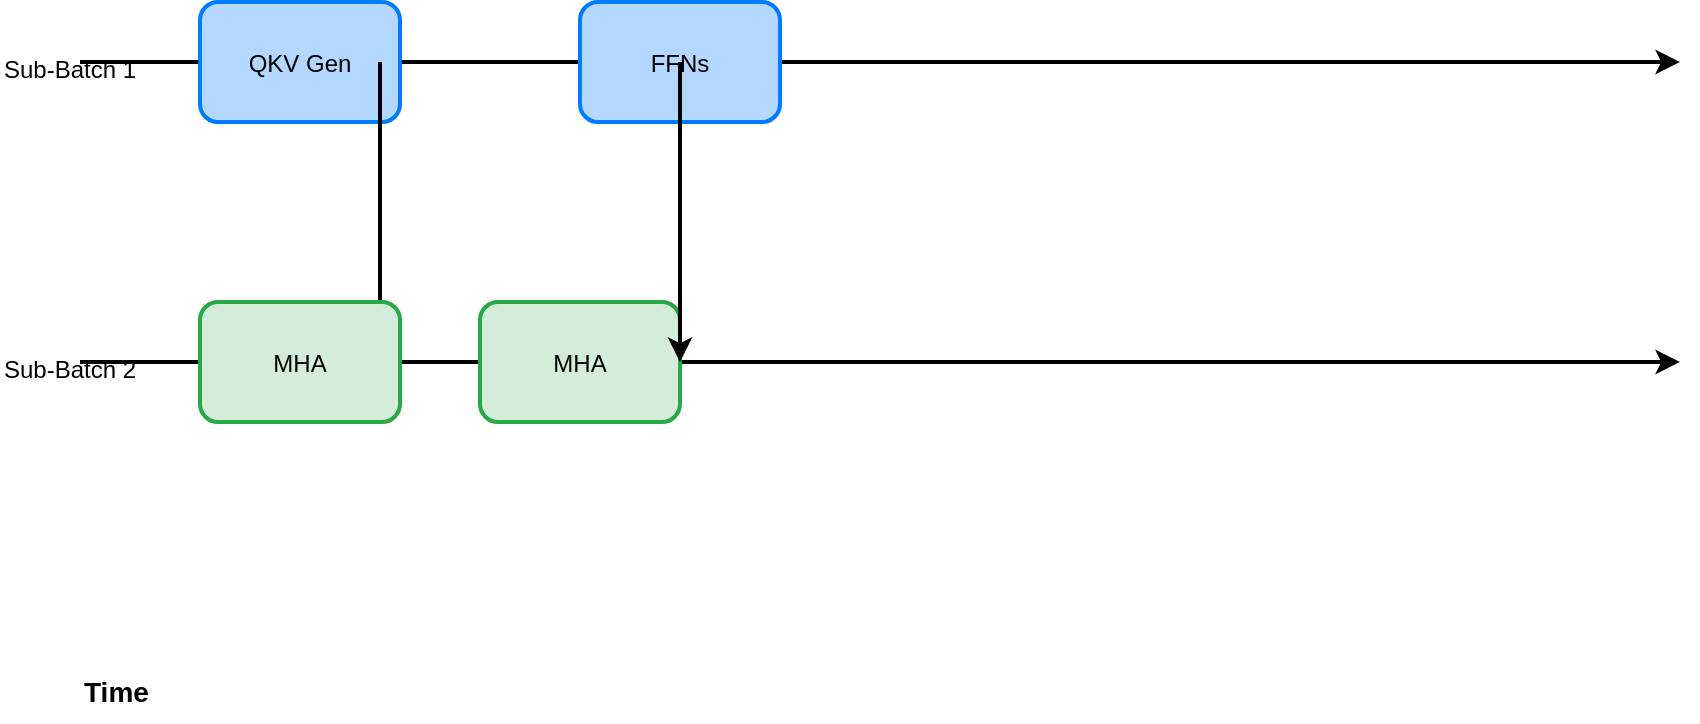 <mxfile>
    <diagram id="ierlRl7N4X6vcqOwsMzZ" name="Page-1">
        <mxGraphModel dx="1096" dy="779" grid="1" gridSize="10" guides="1" tooltips="1" connect="1" arrows="1" fold="1" page="1" pageScale="1" pageWidth="800" pageHeight="600" math="0" shadow="0">
            <root>
                <mxCell id="0"/>
                <mxCell id="1" parent="0"/>
                <mxCell id="2" value="Time" style="text;html=1;strokeColor=none;fillColor=none;fontSize=14;fontStyle=1;" parent="1" vertex="1">
                    <mxGeometry x="50" y="450" width="800" height="30" as="geometry"/>
                </mxCell>
                <mxCell id="3" value="" style="strokeColor=#000000;strokeWidth=2;" parent="1" edge="1">
                    <mxGeometry width="800" relative="1" as="geometry">
                        <mxPoint x="50" y="150" as="sourcePoint"/>
                        <mxPoint x="850" y="150" as="targetPoint"/>
                    </mxGeometry>
                </mxCell>
                <mxCell id="4" value="Sub-Batch 1" style="text;html=1;strokeColor=none;fillColor=none;fontSize=12;" parent="1" vertex="1">
                    <mxGeometry x="10" y="140" width="90" height="30" as="geometry"/>
                </mxCell>
                <mxCell id="5" value="" style="strokeColor=#000000;strokeWidth=2;startArrow=none;" parent="1" edge="1" source="9">
                    <mxGeometry width="800" relative="1" as="geometry">
                        <mxPoint x="50" y="300" as="sourcePoint"/>
                        <mxPoint x="850" y="300" as="targetPoint"/>
                    </mxGeometry>
                </mxCell>
                <mxCell id="6" value="Sub-Batch 2" style="text;html=1;strokeColor=none;fillColor=none;fontSize=12;" parent="1" vertex="1">
                    <mxGeometry x="10" y="290" width="90" height="30" as="geometry"/>
                </mxCell>
                <mxCell id="7" value="QKV Gen" style="rounded=1;strokeColor=#007bff;fillColor=#b3d7ff;strokeWidth=2;" parent="1" vertex="1">
                    <mxGeometry x="110" y="120" width="100" height="60" as="geometry"/>
                </mxCell>
                <mxCell id="8" value="FFNs" style="rounded=1;strokeColor=#007bff;fillColor=#b3d7ff;strokeWidth=2;" parent="1" vertex="1">
                    <mxGeometry x="300" y="120" width="100" height="60" as="geometry"/>
                </mxCell>
                <mxCell id="10" value="MHA" style="rounded=1;strokeColor=#28a745;fillColor=#d4edda;strokeWidth=2;" parent="1" vertex="1">
                    <mxGeometry x="250" y="270" width="100" height="60" as="geometry"/>
                </mxCell>
                <mxCell id="11" value="" style="endArrow=classic;strokeColor=#000000;strokeWidth=2;" parent="1" edge="1">
                    <mxGeometry relative="1" as="geometry">
                        <mxPoint x="200" y="150" as="sourcePoint"/>
                        <mxPoint x="200" y="300" as="targetPoint"/>
                    </mxGeometry>
                </mxCell>
                <mxCell id="12" value="" style="endArrow=classic;strokeColor=#000000;strokeWidth=2;" parent="1" edge="1">
                    <mxGeometry relative="1" as="geometry">
                        <mxPoint x="350" y="150" as="sourcePoint"/>
                        <mxPoint x="350" y="300" as="targetPoint"/>
                    </mxGeometry>
                </mxCell>
                <mxCell id="13" value="" style="strokeColor=#000000;strokeWidth=2;endArrow=none;" edge="1" parent="1" target="9">
                    <mxGeometry width="800" relative="1" as="geometry">
                        <mxPoint x="50" y="300" as="sourcePoint"/>
                        <mxPoint x="850" y="300" as="targetPoint"/>
                    </mxGeometry>
                </mxCell>
                <mxCell id="9" value="MHA" style="rounded=1;strokeColor=#28a745;fillColor=#d4edda;strokeWidth=2;" parent="1" vertex="1">
                    <mxGeometry x="110" y="270" width="100" height="60" as="geometry"/>
                </mxCell>
            </root>
        </mxGraphModel>
    </diagram>
</mxfile>